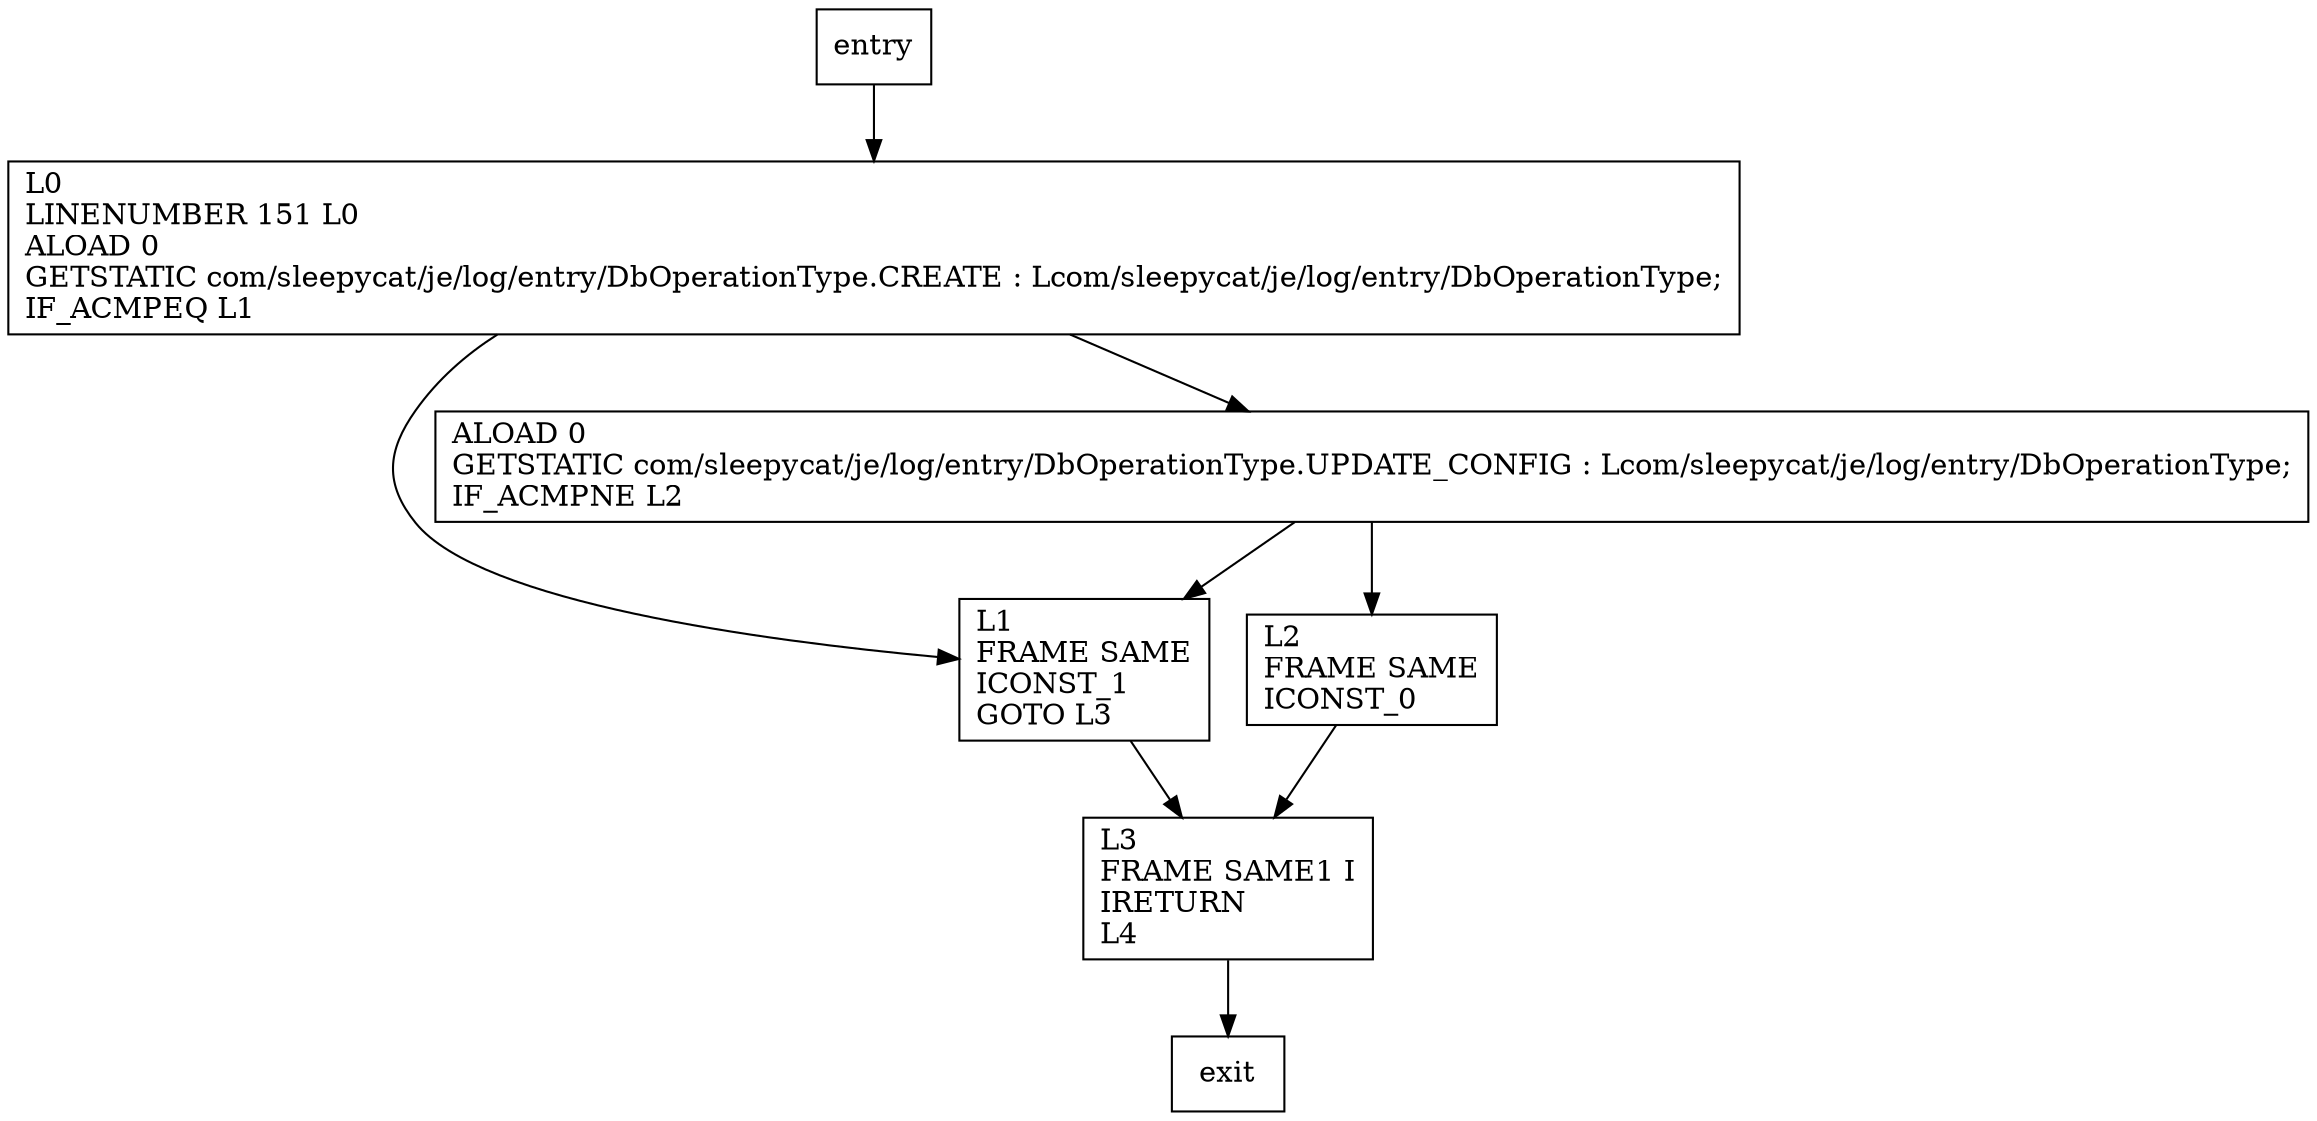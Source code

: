 digraph isWriteConfigType {
node [shape=record];
495382332 [label="L2\lFRAME SAME\lICONST_0\l"];
1415226693 [label="L0\lLINENUMBER 151 L0\lALOAD 0\lGETSTATIC com/sleepycat/je/log/entry/DbOperationType.CREATE : Lcom/sleepycat/je/log/entry/DbOperationType;\lIF_ACMPEQ L1\l"];
624484900 [label="L1\lFRAME SAME\lICONST_1\lGOTO L3\l"];
477561156 [label="L3\lFRAME SAME1 I\lIRETURN\lL4\l"];
991517939 [label="ALOAD 0\lGETSTATIC com/sleepycat/je/log/entry/DbOperationType.UPDATE_CONFIG : Lcom/sleepycat/je/log/entry/DbOperationType;\lIF_ACMPNE L2\l"];
entry;
exit;
entry -> 1415226693
495382332 -> 477561156
1415226693 -> 624484900
1415226693 -> 991517939
624484900 -> 477561156
477561156 -> exit
991517939 -> 495382332
991517939 -> 624484900
}
